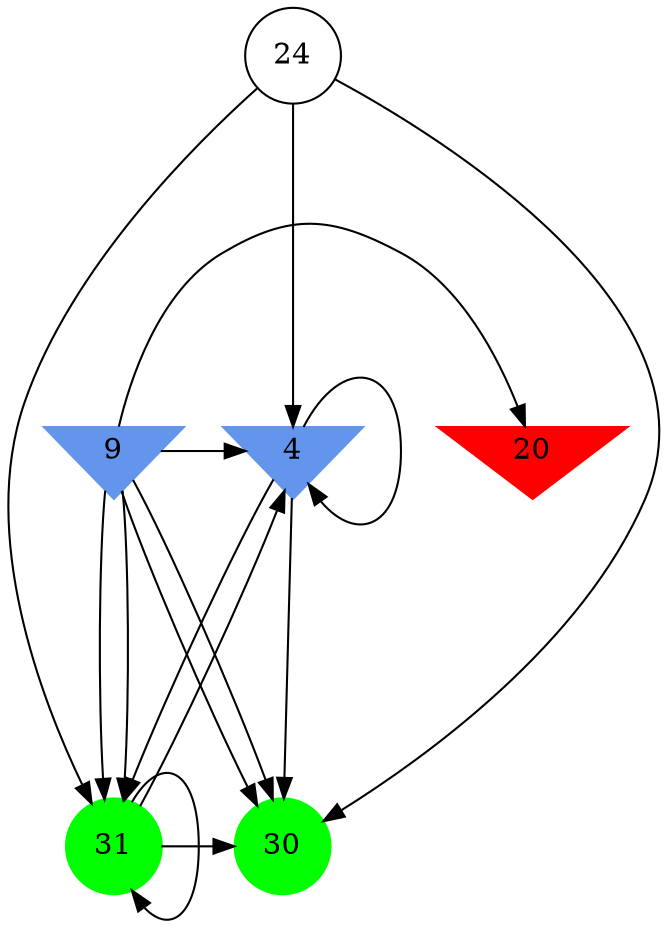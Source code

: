 digraph brain {
	ranksep=2.0;
	4 [shape=invtriangle,style=filled,color=cornflowerblue];
	9 [shape=invtriangle,style=filled,color=cornflowerblue];
	20 [shape=invtriangle,style=filled,color=red];
	24 [shape=circle,color=black];
	30 [shape=circle,style=filled,color=green];
	31 [shape=circle,style=filled,color=green];
	9	->	20;
	9	->	30;
	9	->	31;
	9	->	4;
	9	->	30;
	9	->	31;
	4	->	4;
	4	->	30;
	4	->	31;
	31	->	4;
	31	->	30;
	31	->	31;
	24	->	4;
	24	->	30;
	24	->	31;
	{ rank=same; 4; 9; 20; }
	{ rank=same; 24; }
	{ rank=same; 30; 31; }
}
